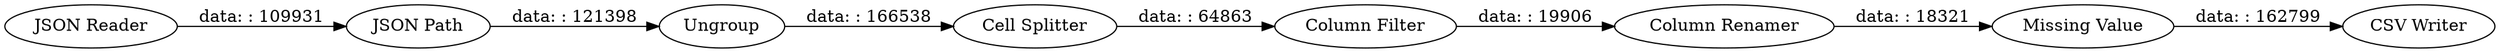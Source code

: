 digraph {
	"5446121105459372842_78" [label="Missing Value"]
	"5446121105459372842_81" [label="Cell Splitter"]
	"5446121105459372842_76" [label="Column Filter"]
	"5446121105459372842_69" [label="JSON Reader"]
	"5446121105459372842_74" [label="JSON Path"]
	"5446121105459372842_75" [label=Ungroup]
	"5446121105459372842_77" [label="Column Renamer"]
	"5446121105459372842_79" [label="CSV Writer"]
	"5446121105459372842_75" -> "5446121105459372842_81" [label="data: : 166538"]
	"5446121105459372842_81" -> "5446121105459372842_76" [label="data: : 64863"]
	"5446121105459372842_77" -> "5446121105459372842_78" [label="data: : 18321"]
	"5446121105459372842_69" -> "5446121105459372842_74" [label="data: : 109931"]
	"5446121105459372842_76" -> "5446121105459372842_77" [label="data: : 19906"]
	"5446121105459372842_74" -> "5446121105459372842_75" [label="data: : 121398"]
	"5446121105459372842_78" -> "5446121105459372842_79" [label="data: : 162799"]
	rankdir=LR
}
